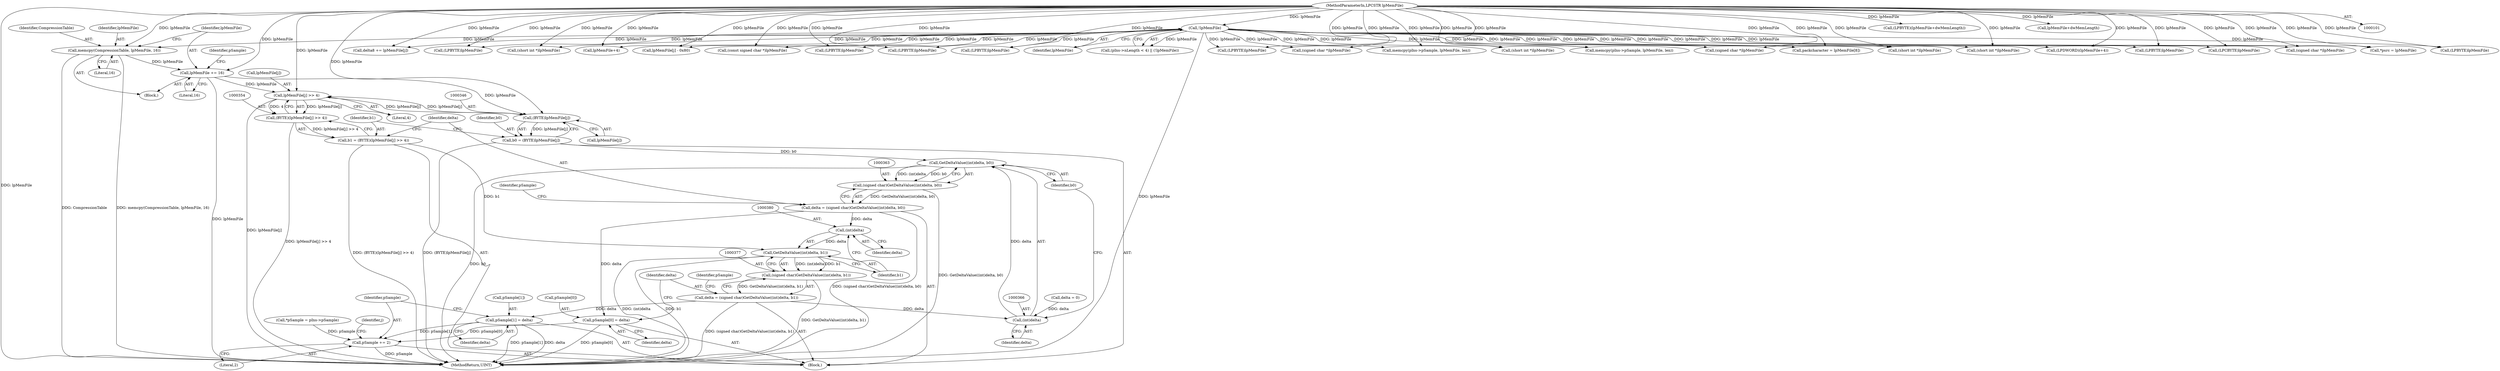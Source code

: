 digraph "1_gstreamer_bc2cdd57d549ab3ba59782e9b395d0cd683fd3ac@array" {
"1000355" [label="(Call,lpMemFile[j] >> 4)"];
"1000318" [label="(Call,lpMemFile += 16)"];
"1000314" [label="(Call,memcpy(CompressionTable, lpMemFile, 16))"];
"1000129" [label="(Call,!lpMemFile)"];
"1000104" [label="(MethodParameterIn,LPCSTR lpMemFile)"];
"1000345" [label="(Call,(BYTE)lpMemFile[j])"];
"1000355" [label="(Call,lpMemFile[j] >> 4)"];
"1000343" [label="(Call,b0 = (BYTE)lpMemFile[j])"];
"1000364" [label="(Call,GetDeltaValue((int)delta, b0))"];
"1000362" [label="(Call,(signed char)GetDeltaValue((int)delta, b0))"];
"1000360" [label="(Call,delta = (signed char)GetDeltaValue((int)delta, b0))"];
"1000369" [label="(Call,pSample[0] = delta)"];
"1000388" [label="(Call,pSample += 2)"];
"1000379" [label="(Call,(int)delta)"];
"1000378" [label="(Call,GetDeltaValue((int)delta, b1))"];
"1000376" [label="(Call,(signed char)GetDeltaValue((int)delta, b1))"];
"1000374" [label="(Call,delta = (signed char)GetDeltaValue((int)delta, b1))"];
"1000365" [label="(Call,(int)delta)"];
"1000383" [label="(Call,pSample[1] = delta)"];
"1000353" [label="(Call,(BYTE)(lpMemFile[j] >> 4))"];
"1000351" [label="(Call,b1 = (BYTE)(lpMemFile[j] >> 4))"];
"1000365" [label="(Call,(int)delta)"];
"1000265" [label="(Call,(const signed char *)lpMemFile)"];
"1000382" [label="(Identifier,b1)"];
"1001565" [label="(Call,(LPBYTE)lpMemFile)"];
"1000340" [label="(Identifier,j)"];
"1000371" [label="(Identifier,pSample)"];
"1000375" [label="(Identifier,delta)"];
"1001272" [label="(Call,delta8 += lpMemFile[j])"];
"1000362" [label="(Call,(signed char)GetDeltaValue((int)delta, b0))"];
"1000376" [label="(Call,(signed char)GetDeltaValue((int)delta, b1))"];
"1000957" [label="(Call,(LPBYTE)lpMemFile)"];
"1000345" [label="(Call,(BYTE)lpMemFile[j])"];
"1002045" [label="(MethodReturn,UINT)"];
"1000383" [label="(Call,pSample[1] = delta)"];
"1002009" [label="(Call,memcpy(pIns->pSample, lpMemFile, len))"];
"1000352" [label="(Identifier,b1)"];
"1000360" [label="(Call,delta = (signed char)GetDeltaValue((int)delta, b0))"];
"1000104" [label="(MethodParameterIn,LPCSTR lpMemFile)"];
"1000314" [label="(Call,memcpy(CompressionTable, lpMemFile, 16))"];
"1000361" [label="(Identifier,delta)"];
"1000466" [label="(Call,memcpy(pIns->pSample, lpMemFile, len))"];
"1001180" [label="(Call,packcharacter = lpMemFile[8])"];
"1000359" [label="(Literal,4)"];
"1000356" [label="(Call,lpMemFile[j])"];
"1000297" [label="(Block,)"];
"1000319" [label="(Identifier,lpMemFile)"];
"1001106" [label="(Call,(short int *)lpMemFile)"];
"1001199" [label="(Call,lpMemFile+4)"];
"1000323" [label="(Identifier,pSample)"];
"1000322" [label="(Call,*pSample = pIns->pSample)"];
"1000389" [label="(Identifier,pSample)"];
"1000370" [label="(Call,pSample[0])"];
"1000238" [label="(Call,lpMemFile[j] - 0x80)"];
"1000353" [label="(Call,(BYTE)(lpMemFile[j] >> 4))"];
"1000344" [label="(Identifier,b0)"];
"1001335" [label="(Call,(LPBYTE)lpMemFile)"];
"1001738" [label="(Call,(LPBYTE)lpMemFile)"];
"1000972" [label="(Call,(LPBYTE)lpMemFile)"];
"1000351" [label="(Call,b1 = (BYTE)(lpMemFile[j] >> 4))"];
"1000373" [label="(Identifier,delta)"];
"1000130" [label="(Identifier,lpMemFile)"];
"1000385" [label="(Identifier,pSample)"];
"1000368" [label="(Identifier,b0)"];
"1000355" [label="(Call,lpMemFile[j] >> 4)"];
"1000315" [label="(Identifier,CompressionTable)"];
"1000537" [label="(Call,(signed char *)lpMemFile)"];
"1001176" [label="(Call,*psrc = lpMemFile)"];
"1001015" [label="(Call,(LPBYTE)lpMemFile)"];
"1000379" [label="(Call,(int)delta)"];
"1000328" [label="(Call,delta = 0)"];
"1000387" [label="(Identifier,delta)"];
"1000129" [label="(Call,!lpMemFile)"];
"1000320" [label="(Literal,16)"];
"1001500" [label="(Call,(LPBYTE)lpMemFile)"];
"1000317" [label="(Literal,16)"];
"1000364" [label="(Call,GetDeltaValue((int)delta, b0))"];
"1001506" [label="(Call,(LPBYTE)(lpMemFile+dwMemLength))"];
"1000316" [label="(Identifier,lpMemFile)"];
"1000643" [label="(Call,(signed char *)lpMemFile)"];
"1001508" [label="(Call,lpMemFile+dwMemLength)"];
"1000844" [label="(Call,(short int *)lpMemFile)"];
"1000729" [label="(Call,(signed char *)lpMemFile)"];
"1000420" [label="(Call,(short int *)lpMemFile)"];
"1000343" [label="(Call,b0 = (BYTE)lpMemFile[j])"];
"1001197" [label="(Call,(LPDWORD)(lpMemFile+4))"];
"1000347" [label="(Call,lpMemFile[j])"];
"1000369" [label="(Call,pSample[0] = delta)"];
"1000123" [label="(Call,(pIns->nLength < 4) || (!lpMemFile))"];
"1000388" [label="(Call,pSample += 2)"];
"1000318" [label="(Call,lpMemFile += 16)"];
"1000390" [label="(Literal,2)"];
"1000367" [label="(Identifier,delta)"];
"1000592" [label="(Call,(short int *)lpMemFile)"];
"1001923" [label="(Call,(LPCBYTE)lpMemFile)"];
"1000378" [label="(Call,GetDeltaValue((int)delta, b1))"];
"1000341" [label="(Block,)"];
"1000381" [label="(Identifier,delta)"];
"1000384" [label="(Call,pSample[1])"];
"1000374" [label="(Call,delta = (signed char)GetDeltaValue((int)delta, b1))"];
"1000355" -> "1000353"  [label="AST: "];
"1000355" -> "1000359"  [label="CFG: "];
"1000356" -> "1000355"  [label="AST: "];
"1000359" -> "1000355"  [label="AST: "];
"1000353" -> "1000355"  [label="CFG: "];
"1000355" -> "1002045"  [label="DDG: lpMemFile[j]"];
"1000355" -> "1000345"  [label="DDG: lpMemFile[j]"];
"1000355" -> "1000353"  [label="DDG: lpMemFile[j]"];
"1000355" -> "1000353"  [label="DDG: 4"];
"1000318" -> "1000355"  [label="DDG: lpMemFile"];
"1000345" -> "1000355"  [label="DDG: lpMemFile[j]"];
"1000104" -> "1000355"  [label="DDG: lpMemFile"];
"1000318" -> "1000297"  [label="AST: "];
"1000318" -> "1000320"  [label="CFG: "];
"1000319" -> "1000318"  [label="AST: "];
"1000320" -> "1000318"  [label="AST: "];
"1000323" -> "1000318"  [label="CFG: "];
"1000318" -> "1002045"  [label="DDG: lpMemFile"];
"1000314" -> "1000318"  [label="DDG: lpMemFile"];
"1000104" -> "1000318"  [label="DDG: lpMemFile"];
"1000318" -> "1000345"  [label="DDG: lpMemFile"];
"1000314" -> "1000297"  [label="AST: "];
"1000314" -> "1000317"  [label="CFG: "];
"1000315" -> "1000314"  [label="AST: "];
"1000316" -> "1000314"  [label="AST: "];
"1000317" -> "1000314"  [label="AST: "];
"1000319" -> "1000314"  [label="CFG: "];
"1000314" -> "1002045"  [label="DDG: CompressionTable"];
"1000314" -> "1002045"  [label="DDG: memcpy(CompressionTable, lpMemFile, 16)"];
"1000129" -> "1000314"  [label="DDG: lpMemFile"];
"1000104" -> "1000314"  [label="DDG: lpMemFile"];
"1000129" -> "1000123"  [label="AST: "];
"1000129" -> "1000130"  [label="CFG: "];
"1000130" -> "1000129"  [label="AST: "];
"1000123" -> "1000129"  [label="CFG: "];
"1000129" -> "1002045"  [label="DDG: lpMemFile"];
"1000129" -> "1000123"  [label="DDG: lpMemFile"];
"1000104" -> "1000129"  [label="DDG: lpMemFile"];
"1000129" -> "1000238"  [label="DDG: lpMemFile"];
"1000129" -> "1000265"  [label="DDG: lpMemFile"];
"1000129" -> "1000420"  [label="DDG: lpMemFile"];
"1000129" -> "1000466"  [label="DDG: lpMemFile"];
"1000129" -> "1000537"  [label="DDG: lpMemFile"];
"1000129" -> "1000592"  [label="DDG: lpMemFile"];
"1000129" -> "1000643"  [label="DDG: lpMemFile"];
"1000129" -> "1000729"  [label="DDG: lpMemFile"];
"1000129" -> "1000844"  [label="DDG: lpMemFile"];
"1000129" -> "1000957"  [label="DDG: lpMemFile"];
"1000129" -> "1000972"  [label="DDG: lpMemFile"];
"1000129" -> "1001015"  [label="DDG: lpMemFile"];
"1000129" -> "1001106"  [label="DDG: lpMemFile"];
"1000129" -> "1001176"  [label="DDG: lpMemFile"];
"1000129" -> "1001180"  [label="DDG: lpMemFile"];
"1000129" -> "1001197"  [label="DDG: lpMemFile"];
"1000129" -> "1001199"  [label="DDG: lpMemFile"];
"1000129" -> "1001272"  [label="DDG: lpMemFile"];
"1000129" -> "1001335"  [label="DDG: lpMemFile"];
"1000129" -> "1001500"  [label="DDG: lpMemFile"];
"1000129" -> "1001565"  [label="DDG: lpMemFile"];
"1000129" -> "1001738"  [label="DDG: lpMemFile"];
"1000129" -> "1001923"  [label="DDG: lpMemFile"];
"1000129" -> "1002009"  [label="DDG: lpMemFile"];
"1000104" -> "1000101"  [label="AST: "];
"1000104" -> "1002045"  [label="DDG: lpMemFile"];
"1000104" -> "1000238"  [label="DDG: lpMemFile"];
"1000104" -> "1000265"  [label="DDG: lpMemFile"];
"1000104" -> "1000345"  [label="DDG: lpMemFile"];
"1000104" -> "1000420"  [label="DDG: lpMemFile"];
"1000104" -> "1000466"  [label="DDG: lpMemFile"];
"1000104" -> "1000537"  [label="DDG: lpMemFile"];
"1000104" -> "1000592"  [label="DDG: lpMemFile"];
"1000104" -> "1000643"  [label="DDG: lpMemFile"];
"1000104" -> "1000729"  [label="DDG: lpMemFile"];
"1000104" -> "1000844"  [label="DDG: lpMemFile"];
"1000104" -> "1000957"  [label="DDG: lpMemFile"];
"1000104" -> "1000972"  [label="DDG: lpMemFile"];
"1000104" -> "1001015"  [label="DDG: lpMemFile"];
"1000104" -> "1001106"  [label="DDG: lpMemFile"];
"1000104" -> "1001176"  [label="DDG: lpMemFile"];
"1000104" -> "1001180"  [label="DDG: lpMemFile"];
"1000104" -> "1001197"  [label="DDG: lpMemFile"];
"1000104" -> "1001199"  [label="DDG: lpMemFile"];
"1000104" -> "1001272"  [label="DDG: lpMemFile"];
"1000104" -> "1001335"  [label="DDG: lpMemFile"];
"1000104" -> "1001500"  [label="DDG: lpMemFile"];
"1000104" -> "1001506"  [label="DDG: lpMemFile"];
"1000104" -> "1001508"  [label="DDG: lpMemFile"];
"1000104" -> "1001565"  [label="DDG: lpMemFile"];
"1000104" -> "1001738"  [label="DDG: lpMemFile"];
"1000104" -> "1001923"  [label="DDG: lpMemFile"];
"1000104" -> "1002009"  [label="DDG: lpMemFile"];
"1000345" -> "1000343"  [label="AST: "];
"1000345" -> "1000347"  [label="CFG: "];
"1000346" -> "1000345"  [label="AST: "];
"1000347" -> "1000345"  [label="AST: "];
"1000343" -> "1000345"  [label="CFG: "];
"1000345" -> "1000343"  [label="DDG: lpMemFile[j]"];
"1000343" -> "1000341"  [label="AST: "];
"1000344" -> "1000343"  [label="AST: "];
"1000352" -> "1000343"  [label="CFG: "];
"1000343" -> "1002045"  [label="DDG: (BYTE)lpMemFile[j]"];
"1000343" -> "1000364"  [label="DDG: b0"];
"1000364" -> "1000362"  [label="AST: "];
"1000364" -> "1000368"  [label="CFG: "];
"1000365" -> "1000364"  [label="AST: "];
"1000368" -> "1000364"  [label="AST: "];
"1000362" -> "1000364"  [label="CFG: "];
"1000364" -> "1002045"  [label="DDG: b0"];
"1000364" -> "1000362"  [label="DDG: (int)delta"];
"1000364" -> "1000362"  [label="DDG: b0"];
"1000365" -> "1000364"  [label="DDG: delta"];
"1000362" -> "1000360"  [label="AST: "];
"1000363" -> "1000362"  [label="AST: "];
"1000360" -> "1000362"  [label="CFG: "];
"1000362" -> "1002045"  [label="DDG: GetDeltaValue((int)delta, b0)"];
"1000362" -> "1000360"  [label="DDG: GetDeltaValue((int)delta, b0)"];
"1000360" -> "1000341"  [label="AST: "];
"1000361" -> "1000360"  [label="AST: "];
"1000371" -> "1000360"  [label="CFG: "];
"1000360" -> "1002045"  [label="DDG: (signed char)GetDeltaValue((int)delta, b0)"];
"1000360" -> "1000369"  [label="DDG: delta"];
"1000360" -> "1000379"  [label="DDG: delta"];
"1000369" -> "1000341"  [label="AST: "];
"1000369" -> "1000373"  [label="CFG: "];
"1000370" -> "1000369"  [label="AST: "];
"1000373" -> "1000369"  [label="AST: "];
"1000375" -> "1000369"  [label="CFG: "];
"1000369" -> "1002045"  [label="DDG: pSample[0]"];
"1000369" -> "1000388"  [label="DDG: pSample[0]"];
"1000388" -> "1000341"  [label="AST: "];
"1000388" -> "1000390"  [label="CFG: "];
"1000389" -> "1000388"  [label="AST: "];
"1000390" -> "1000388"  [label="AST: "];
"1000340" -> "1000388"  [label="CFG: "];
"1000388" -> "1002045"  [label="DDG: pSample"];
"1000322" -> "1000388"  [label="DDG: pSample"];
"1000383" -> "1000388"  [label="DDG: pSample[1]"];
"1000379" -> "1000378"  [label="AST: "];
"1000379" -> "1000381"  [label="CFG: "];
"1000380" -> "1000379"  [label="AST: "];
"1000381" -> "1000379"  [label="AST: "];
"1000382" -> "1000379"  [label="CFG: "];
"1000379" -> "1000378"  [label="DDG: delta"];
"1000378" -> "1000376"  [label="AST: "];
"1000378" -> "1000382"  [label="CFG: "];
"1000382" -> "1000378"  [label="AST: "];
"1000376" -> "1000378"  [label="CFG: "];
"1000378" -> "1002045"  [label="DDG: (int)delta"];
"1000378" -> "1002045"  [label="DDG: b1"];
"1000378" -> "1000376"  [label="DDG: (int)delta"];
"1000378" -> "1000376"  [label="DDG: b1"];
"1000351" -> "1000378"  [label="DDG: b1"];
"1000376" -> "1000374"  [label="AST: "];
"1000377" -> "1000376"  [label="AST: "];
"1000374" -> "1000376"  [label="CFG: "];
"1000376" -> "1002045"  [label="DDG: GetDeltaValue((int)delta, b1)"];
"1000376" -> "1000374"  [label="DDG: GetDeltaValue((int)delta, b1)"];
"1000374" -> "1000341"  [label="AST: "];
"1000375" -> "1000374"  [label="AST: "];
"1000385" -> "1000374"  [label="CFG: "];
"1000374" -> "1002045"  [label="DDG: (signed char)GetDeltaValue((int)delta, b1)"];
"1000374" -> "1000365"  [label="DDG: delta"];
"1000374" -> "1000383"  [label="DDG: delta"];
"1000365" -> "1000367"  [label="CFG: "];
"1000366" -> "1000365"  [label="AST: "];
"1000367" -> "1000365"  [label="AST: "];
"1000368" -> "1000365"  [label="CFG: "];
"1000328" -> "1000365"  [label="DDG: delta"];
"1000383" -> "1000341"  [label="AST: "];
"1000383" -> "1000387"  [label="CFG: "];
"1000384" -> "1000383"  [label="AST: "];
"1000387" -> "1000383"  [label="AST: "];
"1000389" -> "1000383"  [label="CFG: "];
"1000383" -> "1002045"  [label="DDG: pSample[1]"];
"1000383" -> "1002045"  [label="DDG: delta"];
"1000353" -> "1000351"  [label="AST: "];
"1000354" -> "1000353"  [label="AST: "];
"1000351" -> "1000353"  [label="CFG: "];
"1000353" -> "1002045"  [label="DDG: lpMemFile[j] >> 4"];
"1000353" -> "1000351"  [label="DDG: lpMemFile[j] >> 4"];
"1000351" -> "1000341"  [label="AST: "];
"1000352" -> "1000351"  [label="AST: "];
"1000361" -> "1000351"  [label="CFG: "];
"1000351" -> "1002045"  [label="DDG: (BYTE)(lpMemFile[j] >> 4)"];
}
